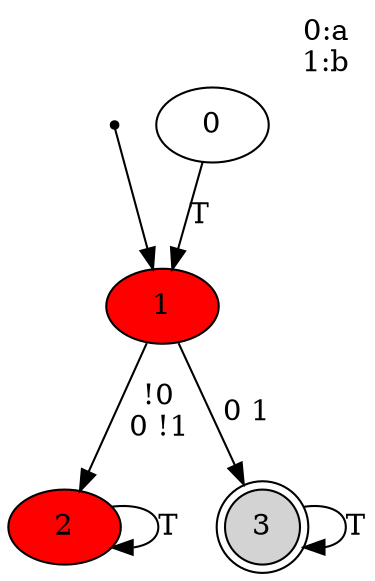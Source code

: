 digraph g {
  init  [shape=point,comment=""]
  0  [comment=""]
  1  [style=filled,fillcolor=red,comment=""]
  2  [style=filled,fillcolor=red,comment=""]
  3  [shape=doublecircle,style=filled,fillcolor=lightgrey,comment=""]
  0 -> 1 [label="T"]
  1 -> 2 [label="!0\n0 !1"]
  1 -> 3 [label="0 1"]
  2 -> 2 [label="T"]
  3 -> 3 [label="T"]
  init -> 1
label = "0:a\n1:b\n"
labelloc = t
labeljust = r
}
